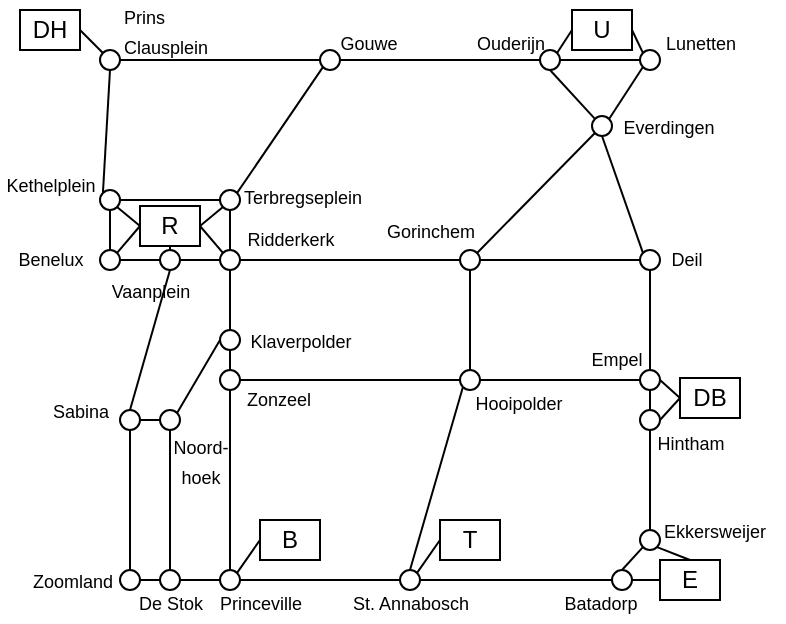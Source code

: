 <mxfile version="12.9.6" type="device"><diagram id="ymI9qIqtrn6OYuwp1K7u" name="Page-1"><mxGraphModel dx="1250" dy="532" grid="1" gridSize="10" guides="1" tooltips="1" connect="1" arrows="1" fold="1" page="1" pageScale="1" pageWidth="850" pageHeight="1100" math="0" shadow="0"><root><mxCell id="0"/><mxCell id="1" parent="0"/><mxCell id="PJahpThH617VEIYYVQIE-1" value="DH" style="rounded=0;whiteSpace=wrap;html=1;" parent="1" vertex="1"><mxGeometry x="180" y="160" width="30" height="20" as="geometry"/></mxCell><mxCell id="PJahpThH617VEIYYVQIE-2" value="" style="ellipse;whiteSpace=wrap;html=1;aspect=fixed;" parent="1" vertex="1"><mxGeometry x="220" y="180" width="10" height="10" as="geometry"/></mxCell><mxCell id="PJahpThH617VEIYYVQIE-3" value="" style="ellipse;whiteSpace=wrap;html=1;aspect=fixed;" parent="1" vertex="1"><mxGeometry x="330" y="180" width="10" height="10" as="geometry"/></mxCell><mxCell id="PJahpThH617VEIYYVQIE-4" value="" style="ellipse;whiteSpace=wrap;html=1;aspect=fixed;" parent="1" vertex="1"><mxGeometry x="440" y="180" width="10" height="10" as="geometry"/></mxCell><mxCell id="PJahpThH617VEIYYVQIE-5" value="" style="ellipse;whiteSpace=wrap;html=1;aspect=fixed;" parent="1" vertex="1"><mxGeometry x="490" y="180" width="10" height="10" as="geometry"/></mxCell><mxCell id="PJahpThH617VEIYYVQIE-6" value="" style="ellipse;whiteSpace=wrap;html=1;aspect=fixed;" parent="1" vertex="1"><mxGeometry x="466" y="213" width="10" height="10" as="geometry"/></mxCell><mxCell id="PJahpThH617VEIYYVQIE-7" value="" style="ellipse;whiteSpace=wrap;html=1;aspect=fixed;" parent="1" vertex="1"><mxGeometry x="490" y="280" width="10" height="10" as="geometry"/></mxCell><mxCell id="PJahpThH617VEIYYVQIE-8" value="" style="ellipse;whiteSpace=wrap;html=1;aspect=fixed;" parent="1" vertex="1"><mxGeometry x="400" y="280" width="10" height="10" as="geometry"/></mxCell><mxCell id="PJahpThH617VEIYYVQIE-9" value="" style="ellipse;whiteSpace=wrap;html=1;aspect=fixed;" parent="1" vertex="1"><mxGeometry x="280" y="280" width="10" height="10" as="geometry"/></mxCell><mxCell id="PJahpThH617VEIYYVQIE-12" value="" style="ellipse;whiteSpace=wrap;html=1;aspect=fixed;" parent="1" vertex="1"><mxGeometry x="280" y="340" width="10" height="10" as="geometry"/></mxCell><mxCell id="PJahpThH617VEIYYVQIE-13" value="" style="ellipse;whiteSpace=wrap;html=1;aspect=fixed;" parent="1" vertex="1"><mxGeometry x="400" y="340" width="10" height="10" as="geometry"/></mxCell><mxCell id="PJahpThH617VEIYYVQIE-14" value="" style="ellipse;whiteSpace=wrap;html=1;aspect=fixed;" parent="1" vertex="1"><mxGeometry x="490" y="340" width="10" height="10" as="geometry"/></mxCell><mxCell id="PJahpThH617VEIYYVQIE-15" value="" style="ellipse;whiteSpace=wrap;html=1;aspect=fixed;" parent="1" vertex="1"><mxGeometry x="490" y="360" width="10" height="10" as="geometry"/></mxCell><mxCell id="PJahpThH617VEIYYVQIE-16" value="" style="ellipse;whiteSpace=wrap;html=1;aspect=fixed;" parent="1" vertex="1"><mxGeometry x="490" y="420" width="10" height="10" as="geometry"/></mxCell><mxCell id="PJahpThH617VEIYYVQIE-17" value="" style="ellipse;whiteSpace=wrap;html=1;aspect=fixed;" parent="1" vertex="1"><mxGeometry x="476" y="440" width="10" height="10" as="geometry"/></mxCell><mxCell id="PJahpThH617VEIYYVQIE-18" value="" style="ellipse;whiteSpace=wrap;html=1;aspect=fixed;" parent="1" vertex="1"><mxGeometry x="370" y="440" width="10" height="10" as="geometry"/></mxCell><mxCell id="PJahpThH617VEIYYVQIE-19" value="" style="ellipse;whiteSpace=wrap;html=1;aspect=fixed;" parent="1" vertex="1"><mxGeometry x="280" y="440" width="10" height="10" as="geometry"/></mxCell><mxCell id="PJahpThH617VEIYYVQIE-20" value="" style="ellipse;whiteSpace=wrap;html=1;aspect=fixed;" parent="1" vertex="1"><mxGeometry x="280" y="250" width="10" height="10" as="geometry"/></mxCell><mxCell id="PJahpThH617VEIYYVQIE-21" value="" style="ellipse;whiteSpace=wrap;html=1;aspect=fixed;" parent="1" vertex="1"><mxGeometry x="220" y="250" width="10" height="10" as="geometry"/></mxCell><mxCell id="PJahpThH617VEIYYVQIE-22" value="" style="ellipse;whiteSpace=wrap;html=1;aspect=fixed;" parent="1" vertex="1"><mxGeometry x="250" y="280" width="10" height="10" as="geometry"/></mxCell><mxCell id="PJahpThH617VEIYYVQIE-23" value="" style="ellipse;whiteSpace=wrap;html=1;aspect=fixed;" parent="1" vertex="1"><mxGeometry x="220" y="280" width="10" height="10" as="geometry"/></mxCell><mxCell id="PJahpThH617VEIYYVQIE-24" value="" style="ellipse;whiteSpace=wrap;html=1;aspect=fixed;" parent="1" vertex="1"><mxGeometry x="230" y="360" width="10" height="10" as="geometry"/></mxCell><mxCell id="PJahpThH617VEIYYVQIE-25" value="" style="ellipse;whiteSpace=wrap;html=1;aspect=fixed;" parent="1" vertex="1"><mxGeometry x="250" y="360" width="10" height="10" as="geometry"/></mxCell><mxCell id="PJahpThH617VEIYYVQIE-27" value="" style="ellipse;whiteSpace=wrap;html=1;aspect=fixed;" parent="1" vertex="1"><mxGeometry x="250" y="440" width="10" height="10" as="geometry"/></mxCell><mxCell id="PJahpThH617VEIYYVQIE-28" value="" style="ellipse;whiteSpace=wrap;html=1;aspect=fixed;" parent="1" vertex="1"><mxGeometry x="230" y="440" width="10" height="10" as="geometry"/></mxCell><mxCell id="PJahpThH617VEIYYVQIE-30" value="U" style="rounded=0;whiteSpace=wrap;html=1;" parent="1" vertex="1"><mxGeometry x="456" y="160" width="30" height="20" as="geometry"/></mxCell><mxCell id="PJahpThH617VEIYYVQIE-31" value="R" style="rounded=0;whiteSpace=wrap;html=1;" parent="1" vertex="1"><mxGeometry x="240" y="258" width="30" height="20" as="geometry"/></mxCell><mxCell id="PJahpThH617VEIYYVQIE-32" value="DB" style="rounded=0;whiteSpace=wrap;html=1;" parent="1" vertex="1"><mxGeometry x="510" y="344" width="30" height="20" as="geometry"/></mxCell><mxCell id="PJahpThH617VEIYYVQIE-33" value="E" style="rounded=0;whiteSpace=wrap;html=1;" parent="1" vertex="1"><mxGeometry x="500" y="435" width="30" height="20" as="geometry"/></mxCell><mxCell id="PJahpThH617VEIYYVQIE-34" value="T" style="rounded=0;whiteSpace=wrap;html=1;" parent="1" vertex="1"><mxGeometry x="390" y="415" width="30" height="20" as="geometry"/></mxCell><mxCell id="PJahpThH617VEIYYVQIE-35" value="B" style="rounded=0;whiteSpace=wrap;html=1;" parent="1" vertex="1"><mxGeometry x="300" y="415" width="30" height="20" as="geometry"/></mxCell><mxCell id="PJahpThH617VEIYYVQIE-37" value="" style="endArrow=none;html=1;exitX=1;exitY=0.5;exitDx=0;exitDy=0;entryX=0;entryY=0;entryDx=0;entryDy=0;" parent="1" source="PJahpThH617VEIYYVQIE-1" target="PJahpThH617VEIYYVQIE-2" edge="1"><mxGeometry width="50" height="50" relative="1" as="geometry"><mxPoint x="400" y="400" as="sourcePoint"/><mxPoint x="450" y="350" as="targetPoint"/></mxGeometry></mxCell><mxCell id="PJahpThH617VEIYYVQIE-38" value="" style="endArrow=none;html=1;exitX=1;exitY=0.5;exitDx=0;exitDy=0;entryX=0;entryY=0.5;entryDx=0;entryDy=0;" parent="1" source="PJahpThH617VEIYYVQIE-2" target="PJahpThH617VEIYYVQIE-3" edge="1"><mxGeometry width="50" height="50" relative="1" as="geometry"><mxPoint x="400" y="400" as="sourcePoint"/><mxPoint x="450" y="350" as="targetPoint"/></mxGeometry></mxCell><mxCell id="PJahpThH617VEIYYVQIE-39" value="" style="endArrow=none;html=1;exitX=1;exitY=0.5;exitDx=0;exitDy=0;entryX=0;entryY=0.5;entryDx=0;entryDy=0;" parent="1" source="PJahpThH617VEIYYVQIE-3" target="PJahpThH617VEIYYVQIE-4" edge="1"><mxGeometry width="50" height="50" relative="1" as="geometry"><mxPoint x="190" y="195" as="sourcePoint"/><mxPoint x="340" y="195" as="targetPoint"/></mxGeometry></mxCell><mxCell id="PJahpThH617VEIYYVQIE-40" value="" style="endArrow=none;html=1;exitX=1;exitY=0.5;exitDx=0;exitDy=0;entryX=0;entryY=0.5;entryDx=0;entryDy=0;" parent="1" source="PJahpThH617VEIYYVQIE-4" target="PJahpThH617VEIYYVQIE-5" edge="1"><mxGeometry width="50" height="50" relative="1" as="geometry"><mxPoint x="200" y="205" as="sourcePoint"/><mxPoint x="350" y="205" as="targetPoint"/></mxGeometry></mxCell><mxCell id="PJahpThH617VEIYYVQIE-41" value="" style="endArrow=none;html=1;exitX=0.5;exitY=1;exitDx=0;exitDy=0;entryX=0;entryY=0;entryDx=0;entryDy=0;" parent="1" source="PJahpThH617VEIYYVQIE-4" target="PJahpThH617VEIYYVQIE-6" edge="1"><mxGeometry width="50" height="50" relative="1" as="geometry"><mxPoint x="210" y="215" as="sourcePoint"/><mxPoint x="360" y="215" as="targetPoint"/></mxGeometry></mxCell><mxCell id="PJahpThH617VEIYYVQIE-42" value="" style="endArrow=none;html=1;exitX=0;exitY=1;exitDx=0;exitDy=0;entryX=1;entryY=0;entryDx=0;entryDy=0;" parent="1" source="PJahpThH617VEIYYVQIE-5" target="PJahpThH617VEIYYVQIE-6" edge="1"><mxGeometry width="50" height="50" relative="1" as="geometry"><mxPoint x="220" y="225" as="sourcePoint"/><mxPoint x="370" y="225" as="targetPoint"/></mxGeometry></mxCell><mxCell id="PJahpThH617VEIYYVQIE-43" value="" style="endArrow=none;html=1;exitX=0.5;exitY=1;exitDx=0;exitDy=0;entryX=0;entryY=0;entryDx=0;entryDy=0;" parent="1" source="PJahpThH617VEIYYVQIE-6" target="PJahpThH617VEIYYVQIE-7" edge="1"><mxGeometry width="50" height="50" relative="1" as="geometry"><mxPoint x="230" y="235" as="sourcePoint"/><mxPoint x="380" y="235" as="targetPoint"/></mxGeometry></mxCell><mxCell id="PJahpThH617VEIYYVQIE-44" value="" style="endArrow=none;html=1;exitX=1;exitY=0;exitDx=0;exitDy=0;entryX=0;entryY=1;entryDx=0;entryDy=0;" parent="1" source="PJahpThH617VEIYYVQIE-8" target="PJahpThH617VEIYYVQIE-6" edge="1"><mxGeometry width="50" height="50" relative="1" as="geometry"><mxPoint x="240" y="245" as="sourcePoint"/><mxPoint x="390" y="245" as="targetPoint"/></mxGeometry></mxCell><mxCell id="PJahpThH617VEIYYVQIE-45" value="" style="endArrow=none;html=1;exitX=1;exitY=0.5;exitDx=0;exitDy=0;entryX=0;entryY=0.5;entryDx=0;entryDy=0;" parent="1" source="PJahpThH617VEIYYVQIE-8" target="PJahpThH617VEIYYVQIE-7" edge="1"><mxGeometry width="50" height="50" relative="1" as="geometry"><mxPoint x="250" y="255" as="sourcePoint"/><mxPoint x="400" y="255" as="targetPoint"/></mxGeometry></mxCell><mxCell id="PJahpThH617VEIYYVQIE-46" value="" style="endArrow=none;html=1;entryX=0;entryY=1;entryDx=0;entryDy=0;exitX=1;exitY=0;exitDx=0;exitDy=0;" parent="1" source="PJahpThH617VEIYYVQIE-20" target="PJahpThH617VEIYYVQIE-3" edge="1"><mxGeometry width="50" height="50" relative="1" as="geometry"><mxPoint x="290" y="265" as="sourcePoint"/><mxPoint x="410" y="265" as="targetPoint"/></mxGeometry></mxCell><mxCell id="PJahpThH617VEIYYVQIE-47" value="" style="endArrow=none;html=1;exitX=0.5;exitY=1;exitDx=0;exitDy=0;entryX=0.5;entryY=0;entryDx=0;entryDy=0;" parent="1" source="PJahpThH617VEIYYVQIE-20" target="PJahpThH617VEIYYVQIE-9" edge="1"><mxGeometry width="50" height="50" relative="1" as="geometry"><mxPoint x="270" y="275" as="sourcePoint"/><mxPoint x="420" y="275" as="targetPoint"/></mxGeometry></mxCell><mxCell id="PJahpThH617VEIYYVQIE-48" value="" style="endArrow=none;html=1;entryX=0;entryY=0.5;entryDx=0;entryDy=0;exitX=1;exitY=0.5;exitDx=0;exitDy=0;" parent="1" source="PJahpThH617VEIYYVQIE-9" target="PJahpThH617VEIYYVQIE-8" edge="1"><mxGeometry width="50" height="50" relative="1" as="geometry"><mxPoint x="290" y="300" as="sourcePoint"/><mxPoint x="430" y="285" as="targetPoint"/></mxGeometry></mxCell><mxCell id="PJahpThH617VEIYYVQIE-49" value="" style="endArrow=none;html=1;exitX=0.5;exitY=1;exitDx=0;exitDy=0;entryX=0.5;entryY=0;entryDx=0;entryDy=0;" parent="1" source="PJahpThH617VEIYYVQIE-7" target="PJahpThH617VEIYYVQIE-14" edge="1"><mxGeometry width="50" height="50" relative="1" as="geometry"><mxPoint x="290" y="295" as="sourcePoint"/><mxPoint x="440" y="295" as="targetPoint"/></mxGeometry></mxCell><mxCell id="PJahpThH617VEIYYVQIE-50" value="" style="endArrow=none;html=1;exitX=0.5;exitY=1;exitDx=0;exitDy=0;entryX=0.5;entryY=0;entryDx=0;entryDy=0;" parent="1" source="PJahpThH617VEIYYVQIE-8" target="PJahpThH617VEIYYVQIE-13" edge="1"><mxGeometry width="50" height="50" relative="1" as="geometry"><mxPoint x="300" y="305" as="sourcePoint"/><mxPoint x="450" y="305" as="targetPoint"/></mxGeometry></mxCell><mxCell id="PJahpThH617VEIYYVQIE-51" value="" style="endArrow=none;html=1;exitX=1;exitY=0.5;exitDx=0;exitDy=0;entryX=0;entryY=0.5;entryDx=0;entryDy=0;" parent="1" source="PJahpThH617VEIYYVQIE-13" target="PJahpThH617VEIYYVQIE-14" edge="1"><mxGeometry width="50" height="50" relative="1" as="geometry"><mxPoint x="310" y="315" as="sourcePoint"/><mxPoint x="460" y="315" as="targetPoint"/></mxGeometry></mxCell><mxCell id="PJahpThH617VEIYYVQIE-52" value="" style="endArrow=none;html=1;exitX=0.5;exitY=1;exitDx=0;exitDy=0;entryX=0.5;entryY=0;entryDx=0;entryDy=0;" parent="1" source="PJahpThH617VEIYYVQIE-14" target="PJahpThH617VEIYYVQIE-15" edge="1"><mxGeometry width="50" height="50" relative="1" as="geometry"><mxPoint x="320" y="325" as="sourcePoint"/><mxPoint x="470" y="325" as="targetPoint"/></mxGeometry></mxCell><mxCell id="PJahpThH617VEIYYVQIE-53" value="" style="endArrow=none;html=1;exitX=0;exitY=0.5;exitDx=0;exitDy=0;entryX=1;entryY=0.5;entryDx=0;entryDy=0;" parent="1" source="PJahpThH617VEIYYVQIE-32" target="PJahpThH617VEIYYVQIE-14" edge="1"><mxGeometry width="50" height="50" relative="1" as="geometry"><mxPoint x="330" y="335" as="sourcePoint"/><mxPoint x="480" y="335" as="targetPoint"/></mxGeometry></mxCell><mxCell id="PJahpThH617VEIYYVQIE-55" value="" style="endArrow=none;html=1;exitX=1;exitY=0.5;exitDx=0;exitDy=0;entryX=0;entryY=0.5;entryDx=0;entryDy=0;" parent="1" source="PJahpThH617VEIYYVQIE-15" target="PJahpThH617VEIYYVQIE-32" edge="1"><mxGeometry width="50" height="50" relative="1" as="geometry"><mxPoint x="350" y="355" as="sourcePoint"/><mxPoint x="500" y="355" as="targetPoint"/></mxGeometry></mxCell><mxCell id="PJahpThH617VEIYYVQIE-56" value="" style="endArrow=none;html=1;exitX=0.5;exitY=0;exitDx=0;exitDy=0;entryX=0.5;entryY=1;entryDx=0;entryDy=0;" parent="1" source="PJahpThH617VEIYYVQIE-16" target="PJahpThH617VEIYYVQIE-15" edge="1"><mxGeometry width="50" height="50" relative="1" as="geometry"><mxPoint x="360" y="365" as="sourcePoint"/><mxPoint x="510" y="365" as="targetPoint"/></mxGeometry></mxCell><mxCell id="PJahpThH617VEIYYVQIE-57" value="" style="endArrow=none;html=1;exitX=0;exitY=1;exitDx=0;exitDy=0;entryX=0.5;entryY=0;entryDx=0;entryDy=0;" parent="1" source="PJahpThH617VEIYYVQIE-16" target="PJahpThH617VEIYYVQIE-17" edge="1"><mxGeometry width="50" height="50" relative="1" as="geometry"><mxPoint x="370" y="375" as="sourcePoint"/><mxPoint x="520" y="375" as="targetPoint"/></mxGeometry></mxCell><mxCell id="PJahpThH617VEIYYVQIE-58" value="" style="endArrow=none;html=1;exitX=0;exitY=0.5;exitDx=0;exitDy=0;entryX=1;entryY=0.5;entryDx=0;entryDy=0;" parent="1" source="PJahpThH617VEIYYVQIE-17" target="PJahpThH617VEIYYVQIE-18" edge="1"><mxGeometry width="50" height="50" relative="1" as="geometry"><mxPoint x="380" y="385" as="sourcePoint"/><mxPoint x="530" y="385" as="targetPoint"/></mxGeometry></mxCell><mxCell id="PJahpThH617VEIYYVQIE-59" value="" style="endArrow=none;html=1;exitX=1;exitY=0.5;exitDx=0;exitDy=0;entryX=0;entryY=0.5;entryDx=0;entryDy=0;" parent="1" source="PJahpThH617VEIYYVQIE-19" target="PJahpThH617VEIYYVQIE-18" edge="1"><mxGeometry width="50" height="50" relative="1" as="geometry"><mxPoint x="390" y="395" as="sourcePoint"/><mxPoint x="540" y="395" as="targetPoint"/></mxGeometry></mxCell><mxCell id="PJahpThH617VEIYYVQIE-60" value="" style="endArrow=none;html=1;exitX=0;exitY=0.5;exitDx=0;exitDy=0;entryX=1;entryY=0.5;entryDx=0;entryDy=0;" parent="1" source="PJahpThH617VEIYYVQIE-19" target="PJahpThH617VEIYYVQIE-27" edge="1"><mxGeometry width="50" height="50" relative="1" as="geometry"><mxPoint x="400" y="405" as="sourcePoint"/><mxPoint x="550" y="405" as="targetPoint"/></mxGeometry></mxCell><mxCell id="PJahpThH617VEIYYVQIE-62" value="" style="endArrow=none;html=1;exitX=1;exitY=0.5;exitDx=0;exitDy=0;entryX=0;entryY=0.5;entryDx=0;entryDy=0;" parent="1" source="PJahpThH617VEIYYVQIE-12" target="PJahpThH617VEIYYVQIE-13" edge="1"><mxGeometry width="50" height="50" relative="1" as="geometry"><mxPoint x="420" y="425" as="sourcePoint"/><mxPoint x="570" y="425" as="targetPoint"/></mxGeometry></mxCell><mxCell id="PJahpThH617VEIYYVQIE-63" value="" style="endArrow=none;html=1;exitX=0;exitY=0.5;exitDx=0;exitDy=0;entryX=1;entryY=0;entryDx=0;entryDy=0;" parent="1" source="PJahpThH617VEIYYVQIE-89" target="PJahpThH617VEIYYVQIE-25" edge="1"><mxGeometry width="50" height="50" relative="1" as="geometry"><mxPoint x="430" y="435" as="sourcePoint"/><mxPoint x="580" y="435" as="targetPoint"/></mxGeometry></mxCell><mxCell id="5aY9imJ_9EQW9ci9EaYj-31" value="&lt;font style=&quot;font-size: 9px&quot;&gt;Noord-&lt;br&gt;hoek&lt;/font&gt;" style="text;html=1;align=center;verticalAlign=middle;resizable=0;points=[];labelBackgroundColor=#ffffff;" parent="PJahpThH617VEIYYVQIE-63" vertex="1" connectable="0"><mxGeometry x="1" y="11" relative="1" as="geometry"><mxPoint x="1.83" y="17.23" as="offset"/></mxGeometry></mxCell><mxCell id="PJahpThH617VEIYYVQIE-64" value="" style="endArrow=none;html=1;exitX=0.5;exitY=0;exitDx=0;exitDy=0;entryX=0.5;entryY=1;entryDx=0;entryDy=0;" parent="1" source="PJahpThH617VEIYYVQIE-27" target="PJahpThH617VEIYYVQIE-25" edge="1"><mxGeometry width="50" height="50" relative="1" as="geometry"><mxPoint x="440" y="445" as="sourcePoint"/><mxPoint x="590" y="445" as="targetPoint"/></mxGeometry></mxCell><mxCell id="PJahpThH617VEIYYVQIE-65" value="" style="endArrow=none;html=1;exitX=0.5;exitY=0;exitDx=0;exitDy=0;entryX=0.5;entryY=1;entryDx=0;entryDy=0;" parent="1" source="PJahpThH617VEIYYVQIE-24" target="PJahpThH617VEIYYVQIE-22" edge="1"><mxGeometry width="50" height="50" relative="1" as="geometry"><mxPoint x="450" y="455" as="sourcePoint"/><mxPoint x="600" y="455" as="targetPoint"/></mxGeometry></mxCell><mxCell id="PJahpThH617VEIYYVQIE-66" value="" style="endArrow=none;html=1;exitX=1;exitY=0.5;exitDx=0;exitDy=0;entryX=0;entryY=0.5;entryDx=0;entryDy=0;" parent="1" source="PJahpThH617VEIYYVQIE-24" target="PJahpThH617VEIYYVQIE-25" edge="1"><mxGeometry width="50" height="50" relative="1" as="geometry"><mxPoint x="245" y="370.0" as="sourcePoint"/><mxPoint x="265" y="300" as="targetPoint"/></mxGeometry></mxCell><mxCell id="PJahpThH617VEIYYVQIE-67" value="" style="endArrow=none;html=1;exitX=1;exitY=0.5;exitDx=0;exitDy=0;entryX=0;entryY=0.5;entryDx=0;entryDy=0;" parent="1" source="PJahpThH617VEIYYVQIE-22" target="PJahpThH617VEIYYVQIE-9" edge="1"><mxGeometry width="50" height="50" relative="1" as="geometry"><mxPoint x="255" y="380.0" as="sourcePoint"/><mxPoint x="275" y="310" as="targetPoint"/></mxGeometry></mxCell><mxCell id="PJahpThH617VEIYYVQIE-68" value="" style="endArrow=none;html=1;exitX=1;exitY=0.5;exitDx=0;exitDy=0;entryX=0;entryY=0.5;entryDx=0;entryDy=0;" parent="1" source="PJahpThH617VEIYYVQIE-23" target="PJahpThH617VEIYYVQIE-22" edge="1"><mxGeometry width="50" height="50" relative="1" as="geometry"><mxPoint x="265" y="390.0" as="sourcePoint"/><mxPoint x="285" y="320" as="targetPoint"/></mxGeometry></mxCell><mxCell id="PJahpThH617VEIYYVQIE-69" value="" style="endArrow=none;html=1;exitX=1;exitY=0.5;exitDx=0;exitDy=0;entryX=0;entryY=0.5;entryDx=0;entryDy=0;" parent="1" source="PJahpThH617VEIYYVQIE-21" target="PJahpThH617VEIYYVQIE-20" edge="1"><mxGeometry width="50" height="50" relative="1" as="geometry"><mxPoint x="275" y="390.0" as="sourcePoint"/><mxPoint x="295" y="320" as="targetPoint"/></mxGeometry></mxCell><mxCell id="PJahpThH617VEIYYVQIE-70" value="" style="endArrow=none;html=1;exitX=0.5;exitY=1;exitDx=0;exitDy=0;entryX=0.5;entryY=0;entryDx=0;entryDy=0;" parent="1" source="PJahpThH617VEIYYVQIE-21" target="PJahpThH617VEIYYVQIE-23" edge="1"><mxGeometry width="50" height="50" relative="1" as="geometry"><mxPoint x="285" y="410.0" as="sourcePoint"/><mxPoint x="305" y="340" as="targetPoint"/></mxGeometry></mxCell><mxCell id="PJahpThH617VEIYYVQIE-72" value="" style="endArrow=none;html=1;exitX=0.5;exitY=1;exitDx=0;exitDy=0;entryX=0;entryY=0;entryDx=0;entryDy=0;" parent="1" source="PJahpThH617VEIYYVQIE-2" target="PJahpThH617VEIYYVQIE-21" edge="1"><mxGeometry width="50" height="50" relative="1" as="geometry"><mxPoint x="170" y="170" as="sourcePoint"/><mxPoint x="181.464" y="191.464" as="targetPoint"/></mxGeometry></mxCell><mxCell id="5aY9imJ_9EQW9ci9EaYj-10" value="&lt;font style=&quot;font-size: 9px&quot;&gt;Kethelplein&lt;/font&gt;" style="text;html=1;align=center;verticalAlign=middle;resizable=0;points=[];labelBackgroundColor=#ffffff;" parent="PJahpThH617VEIYYVQIE-72" vertex="1" connectable="0"><mxGeometry x="0.875" y="-11" relative="1" as="geometry"><mxPoint x="-16" as="offset"/></mxGeometry></mxCell><mxCell id="PJahpThH617VEIYYVQIE-73" value="" style="endArrow=none;html=1;exitX=0.5;exitY=0;exitDx=0;exitDy=0;entryX=0.5;entryY=1;entryDx=0;entryDy=0;" parent="1" source="PJahpThH617VEIYYVQIE-28" target="PJahpThH617VEIYYVQIE-24" edge="1"><mxGeometry width="50" height="50" relative="1" as="geometry"><mxPoint x="180" y="180" as="sourcePoint"/><mxPoint x="191.464" y="201.464" as="targetPoint"/></mxGeometry></mxCell><mxCell id="PJahpThH617VEIYYVQIE-74" value="" style="endArrow=none;html=1;exitX=0;exitY=0.5;exitDx=0;exitDy=0;entryX=1;entryY=0.5;entryDx=0;entryDy=0;" parent="1" source="PJahpThH617VEIYYVQIE-27" target="PJahpThH617VEIYYVQIE-28" edge="1"><mxGeometry width="50" height="50" relative="1" as="geometry"><mxPoint x="190" y="190" as="sourcePoint"/><mxPoint x="201.464" y="211.464" as="targetPoint"/></mxGeometry></mxCell><mxCell id="PJahpThH617VEIYYVQIE-75" value="" style="endArrow=none;html=1;exitX=0.5;exitY=1;exitDx=0;exitDy=0;entryX=0.5;entryY=0;entryDx=0;entryDy=0;" parent="1" source="PJahpThH617VEIYYVQIE-12" target="PJahpThH617VEIYYVQIE-19" edge="1"><mxGeometry width="50" height="50" relative="1" as="geometry"><mxPoint x="200" y="200" as="sourcePoint"/><mxPoint x="211.464" y="221.464" as="targetPoint"/></mxGeometry></mxCell><mxCell id="PJahpThH617VEIYYVQIE-76" value="" style="endArrow=none;html=1;exitX=0.5;exitY=0;exitDx=0;exitDy=0;entryX=0;entryY=1;entryDx=0;entryDy=0;" parent="1" source="PJahpThH617VEIYYVQIE-18" target="PJahpThH617VEIYYVQIE-13" edge="1"><mxGeometry width="50" height="50" relative="1" as="geometry"><mxPoint x="210" y="210" as="sourcePoint"/><mxPoint x="221.464" y="231.464" as="targetPoint"/></mxGeometry></mxCell><mxCell id="PJahpThH617VEIYYVQIE-77" value="" style="endArrow=none;html=1;exitX=1;exitY=1;exitDx=0;exitDy=0;entryX=0;entryY=0.5;entryDx=0;entryDy=0;" parent="1" source="PJahpThH617VEIYYVQIE-21" target="PJahpThH617VEIYYVQIE-31" edge="1"><mxGeometry width="50" height="50" relative="1" as="geometry"><mxPoint x="220" y="220" as="sourcePoint"/><mxPoint x="231.464" y="241.464" as="targetPoint"/></mxGeometry></mxCell><mxCell id="PJahpThH617VEIYYVQIE-78" value="" style="endArrow=none;html=1;exitX=1;exitY=0;exitDx=0;exitDy=0;entryX=0;entryY=0.5;entryDx=0;entryDy=0;" parent="1" source="PJahpThH617VEIYYVQIE-23" target="PJahpThH617VEIYYVQIE-31" edge="1"><mxGeometry width="50" height="50" relative="1" as="geometry"><mxPoint x="230" y="230" as="sourcePoint"/><mxPoint x="241.464" y="251.464" as="targetPoint"/></mxGeometry></mxCell><mxCell id="PJahpThH617VEIYYVQIE-79" value="" style="endArrow=none;html=1;exitX=0.5;exitY=0;exitDx=0;exitDy=0;entryX=0.5;entryY=0;entryDx=0;entryDy=0;" parent="1" source="PJahpThH617VEIYYVQIE-22" target="PJahpThH617VEIYYVQIE-22" edge="1"><mxGeometry width="50" height="50" relative="1" as="geometry"><mxPoint x="240" y="240" as="sourcePoint"/><mxPoint x="251.464" y="261.464" as="targetPoint"/></mxGeometry></mxCell><mxCell id="PJahpThH617VEIYYVQIE-80" value="" style="endArrow=none;html=1;exitX=0.5;exitY=0;exitDx=0;exitDy=0;entryX=0.5;entryY=1;entryDx=0;entryDy=0;" parent="1" source="PJahpThH617VEIYYVQIE-22" target="PJahpThH617VEIYYVQIE-31" edge="1"><mxGeometry width="50" height="50" relative="1" as="geometry"><mxPoint x="250" y="250" as="sourcePoint"/><mxPoint x="261.464" y="271.464" as="targetPoint"/></mxGeometry></mxCell><mxCell id="PJahpThH617VEIYYVQIE-81" value="" style="endArrow=none;html=1;exitX=0;exitY=1;exitDx=0;exitDy=0;entryX=1;entryY=0.5;entryDx=0;entryDy=0;" parent="1" source="PJahpThH617VEIYYVQIE-20" target="PJahpThH617VEIYYVQIE-31" edge="1"><mxGeometry width="50" height="50" relative="1" as="geometry"><mxPoint x="260" y="260" as="sourcePoint"/><mxPoint x="271.464" y="281.464" as="targetPoint"/></mxGeometry></mxCell><mxCell id="PJahpThH617VEIYYVQIE-82" value="" style="endArrow=none;html=1;exitX=1;exitY=0.5;exitDx=0;exitDy=0;entryX=0;entryY=0;entryDx=0;entryDy=0;" parent="1" source="PJahpThH617VEIYYVQIE-31" target="PJahpThH617VEIYYVQIE-9" edge="1"><mxGeometry width="50" height="50" relative="1" as="geometry"><mxPoint x="270" y="270" as="sourcePoint"/><mxPoint x="281.464" y="291.464" as="targetPoint"/></mxGeometry></mxCell><mxCell id="PJahpThH617VEIYYVQIE-83" value="" style="endArrow=none;html=1;exitX=1;exitY=0;exitDx=0;exitDy=0;entryX=0;entryY=0.5;entryDx=0;entryDy=0;" parent="1" source="PJahpThH617VEIYYVQIE-4" target="PJahpThH617VEIYYVQIE-30" edge="1"><mxGeometry width="50" height="50" relative="1" as="geometry"><mxPoint x="280" y="280" as="sourcePoint"/><mxPoint x="291.464" y="301.464" as="targetPoint"/></mxGeometry></mxCell><mxCell id="PJahpThH617VEIYYVQIE-84" value="" style="endArrow=none;html=1;exitX=0;exitY=0;exitDx=0;exitDy=0;entryX=1;entryY=0.5;entryDx=0;entryDy=0;" parent="1" source="PJahpThH617VEIYYVQIE-5" target="PJahpThH617VEIYYVQIE-30" edge="1"><mxGeometry width="50" height="50" relative="1" as="geometry"><mxPoint x="290" y="290" as="sourcePoint"/><mxPoint x="301.464" y="311.464" as="targetPoint"/></mxGeometry></mxCell><mxCell id="PJahpThH617VEIYYVQIE-85" value="" style="endArrow=none;html=1;exitX=1;exitY=0;exitDx=0;exitDy=0;entryX=0;entryY=0.5;entryDx=0;entryDy=0;" parent="1" source="PJahpThH617VEIYYVQIE-19" target="PJahpThH617VEIYYVQIE-35" edge="1"><mxGeometry width="50" height="50" relative="1" as="geometry"><mxPoint x="300" y="300" as="sourcePoint"/><mxPoint x="311.464" y="321.464" as="targetPoint"/></mxGeometry></mxCell><mxCell id="PJahpThH617VEIYYVQIE-86" value="" style="endArrow=none;html=1;exitX=1;exitY=0;exitDx=0;exitDy=0;entryX=0;entryY=0.5;entryDx=0;entryDy=0;" parent="1" source="PJahpThH617VEIYYVQIE-18" target="PJahpThH617VEIYYVQIE-34" edge="1"><mxGeometry width="50" height="50" relative="1" as="geometry"><mxPoint x="310" y="310" as="sourcePoint"/><mxPoint x="321.464" y="331.464" as="targetPoint"/></mxGeometry></mxCell><mxCell id="PJahpThH617VEIYYVQIE-87" value="" style="endArrow=none;html=1;exitX=1;exitY=1;exitDx=0;exitDy=0;entryX=0.5;entryY=0;entryDx=0;entryDy=0;" parent="1" source="PJahpThH617VEIYYVQIE-16" target="PJahpThH617VEIYYVQIE-33" edge="1"><mxGeometry width="50" height="50" relative="1" as="geometry"><mxPoint x="320" y="320" as="sourcePoint"/><mxPoint x="331.464" y="341.464" as="targetPoint"/></mxGeometry></mxCell><mxCell id="PJahpThH617VEIYYVQIE-88" value="" style="endArrow=none;html=1;exitX=1;exitY=0.5;exitDx=0;exitDy=0;entryX=0;entryY=0.5;entryDx=0;entryDy=0;" parent="1" source="PJahpThH617VEIYYVQIE-17" target="PJahpThH617VEIYYVQIE-33" edge="1"><mxGeometry width="50" height="50" relative="1" as="geometry"><mxPoint x="330" y="330" as="sourcePoint"/><mxPoint x="341.464" y="351.464" as="targetPoint"/></mxGeometry></mxCell><mxCell id="PJahpThH617VEIYYVQIE-89" value="" style="ellipse;whiteSpace=wrap;html=1;aspect=fixed;" parent="1" vertex="1"><mxGeometry x="280" y="320" width="10" height="10" as="geometry"/></mxCell><mxCell id="PJahpThH617VEIYYVQIE-93" value="" style="endArrow=none;html=1;entryX=0.5;entryY=1;entryDx=0;entryDy=0;exitX=0.5;exitY=0;exitDx=0;exitDy=0;" parent="1" source="PJahpThH617VEIYYVQIE-89" target="PJahpThH617VEIYYVQIE-9" edge="1"><mxGeometry width="50" height="50" relative="1" as="geometry"><mxPoint x="280" y="320" as="sourcePoint"/><mxPoint x="330" y="270" as="targetPoint"/></mxGeometry></mxCell><mxCell id="PJahpThH617VEIYYVQIE-94" value="" style="endArrow=none;html=1;entryX=0.5;entryY=1;entryDx=0;entryDy=0;exitX=0.5;exitY=0;exitDx=0;exitDy=0;" parent="1" source="PJahpThH617VEIYYVQIE-12" target="PJahpThH617VEIYYVQIE-89" edge="1"><mxGeometry width="50" height="50" relative="1" as="geometry"><mxPoint x="295" y="330" as="sourcePoint"/><mxPoint x="295" y="300" as="targetPoint"/></mxGeometry></mxCell><mxCell id="5aY9imJ_9EQW9ci9EaYj-2" value="&lt;span style=&quot;white-space: normal&quot;&gt;&lt;font style=&quot;font-size: 9px&quot;&gt;Prins Clausplein&lt;/font&gt;&lt;/span&gt;" style="text;html=1;align=left;verticalAlign=middle;resizable=0;points=[];autosize=1;" parent="1" vertex="1"><mxGeometry x="230" y="160" width="80" height="20" as="geometry"/></mxCell><mxCell id="5aY9imJ_9EQW9ci9EaYj-3" value="&lt;font style=&quot;font-size: 9px&quot;&gt;Gouwe&lt;/font&gt;" style="text;html=1;align=center;verticalAlign=middle;resizable=0;points=[];autosize=1;" parent="1" vertex="1"><mxGeometry x="334" y="166" width="40" height="20" as="geometry"/></mxCell><mxCell id="5aY9imJ_9EQW9ci9EaYj-5" value="&lt;font style=&quot;font-size: 9px&quot;&gt;Lunetten&lt;/font&gt;" style="text;html=1;align=center;verticalAlign=middle;resizable=0;points=[];autosize=1;" parent="1" vertex="1"><mxGeometry x="495" y="166" width="50" height="20" as="geometry"/></mxCell><mxCell id="5aY9imJ_9EQW9ci9EaYj-7" value="&lt;font style=&quot;font-size: 9px&quot;&gt;Everdingen&lt;/font&gt;" style="text;html=1;align=center;verticalAlign=middle;resizable=0;points=[];autosize=1;" parent="1" vertex="1"><mxGeometry x="474" y="208" width="60" height="20" as="geometry"/></mxCell><mxCell id="5aY9imJ_9EQW9ci9EaYj-8" value="&lt;font style=&quot;font-size: 9px&quot;&gt;Deil&lt;/font&gt;" style="text;html=1;align=center;verticalAlign=middle;resizable=0;points=[];autosize=1;" parent="1" vertex="1"><mxGeometry x="498" y="274" width="30" height="20" as="geometry"/></mxCell><mxCell id="5aY9imJ_9EQW9ci9EaYj-24" value="&lt;span style=&quot;font-size: 9px&quot;&gt;Ridderkerk&lt;/span&gt;" style="text;html=1;align=center;verticalAlign=middle;resizable=0;points=[];autosize=1;" parent="1" vertex="1"><mxGeometry x="285" y="264" width="60" height="20" as="geometry"/></mxCell><mxCell id="5aY9imJ_9EQW9ci9EaYj-25" value="&lt;font style=&quot;font-size: 9px&quot;&gt;Benelux&lt;/font&gt;" style="text;html=1;align=center;verticalAlign=middle;resizable=0;points=[];autosize=1;" parent="1" vertex="1"><mxGeometry x="170" y="274" width="50" height="20" as="geometry"/></mxCell><mxCell id="5aY9imJ_9EQW9ci9EaYj-26" value="&lt;font style=&quot;font-size: 9px&quot;&gt;Vaanplein&lt;/font&gt;" style="text;html=1;align=center;verticalAlign=middle;resizable=0;points=[];autosize=1;" parent="1" vertex="1"><mxGeometry x="220" y="290" width="50" height="20" as="geometry"/></mxCell><mxCell id="5aY9imJ_9EQW9ci9EaYj-27" value="&lt;font style=&quot;font-size: 9px&quot;&gt;Klaverpolder&lt;/font&gt;" style="text;html=1;align=center;verticalAlign=middle;resizable=0;points=[];autosize=1;" parent="1" vertex="1"><mxGeometry x="285" y="315" width="70" height="20" as="geometry"/></mxCell><mxCell id="5aY9imJ_9EQW9ci9EaYj-28" value="&lt;font style=&quot;font-size: 9px&quot;&gt;Sabina&lt;/font&gt;" style="text;html=1;align=center;verticalAlign=middle;resizable=0;points=[];autosize=1;" parent="1" vertex="1"><mxGeometry x="190" y="350" width="40" height="20" as="geometry"/></mxCell><mxCell id="5aY9imJ_9EQW9ci9EaYj-32" value="&lt;font style=&quot;font-size: 9px&quot;&gt;Zoomland&lt;/font&gt;" style="text;html=1;align=center;verticalAlign=middle;resizable=0;points=[];autosize=1;" parent="1" vertex="1"><mxGeometry x="176" y="435" width="60" height="20" as="geometry"/></mxCell><mxCell id="5aY9imJ_9EQW9ci9EaYj-33" value="&lt;font style=&quot;font-size: 9px&quot;&gt;De Stok&lt;/font&gt;" style="text;html=1;align=center;verticalAlign=middle;resizable=0;points=[];autosize=1;" parent="1" vertex="1"><mxGeometry x="230" y="446" width="50" height="20" as="geometry"/></mxCell><mxCell id="5aY9imJ_9EQW9ci9EaYj-34" value="&lt;font style=&quot;font-size: 9px&quot;&gt;Princeville&lt;/font&gt;" style="text;html=1;align=center;verticalAlign=middle;resizable=0;points=[];autosize=1;" parent="1" vertex="1"><mxGeometry x="270" y="446" width="60" height="20" as="geometry"/></mxCell><mxCell id="5aY9imJ_9EQW9ci9EaYj-35" value="&lt;font style=&quot;font-size: 9px&quot;&gt;Zonzeel&lt;/font&gt;" style="text;html=1;align=center;verticalAlign=middle;resizable=0;points=[];autosize=1;" parent="1" vertex="1"><mxGeometry x="284" y="344" width="50" height="20" as="geometry"/></mxCell><mxCell id="5aY9imJ_9EQW9ci9EaYj-36" value="&lt;font style=&quot;font-size: 9px&quot;&gt;Hooipolder&lt;/font&gt;" style="text;html=1;align=center;verticalAlign=middle;resizable=0;points=[];autosize=1;" parent="1" vertex="1"><mxGeometry x="399" y="346" width="60" height="20" as="geometry"/></mxCell><mxCell id="5aY9imJ_9EQW9ci9EaYj-37" value="&lt;font style=&quot;font-size: 9px&quot;&gt;Empel&lt;/font&gt;" style="text;html=1;align=center;verticalAlign=middle;resizable=0;points=[];autosize=1;" parent="1" vertex="1"><mxGeometry x="458" y="324" width="40" height="20" as="geometry"/></mxCell><mxCell id="5aY9imJ_9EQW9ci9EaYj-38" value="&lt;font style=&quot;font-size: 9px&quot;&gt;Hintham&lt;/font&gt;" style="text;html=1;align=center;verticalAlign=middle;resizable=0;points=[];autosize=1;" parent="1" vertex="1"><mxGeometry x="490" y="366" width="50" height="20" as="geometry"/></mxCell><mxCell id="5aY9imJ_9EQW9ci9EaYj-39" value="&lt;font style=&quot;font-size: 9px&quot;&gt;Gorinchem&lt;/font&gt;" style="text;html=1;align=center;verticalAlign=middle;resizable=0;points=[];autosize=1;" parent="1" vertex="1"><mxGeometry x="355" y="260" width="60" height="20" as="geometry"/></mxCell><mxCell id="5aY9imJ_9EQW9ci9EaYj-42" value="&lt;font style=&quot;font-size: 9px&quot;&gt;Terbregseplein&lt;/font&gt;" style="text;html=1;align=center;verticalAlign=middle;resizable=0;points=[];autosize=1;" parent="1" vertex="1"><mxGeometry x="286" y="243" width="70" height="20" as="geometry"/></mxCell><mxCell id="5aY9imJ_9EQW9ci9EaYj-43" value="&lt;font style=&quot;font-size: 9px&quot;&gt;Ouderijn&lt;/font&gt;" style="text;html=1;align=center;verticalAlign=middle;resizable=0;points=[];autosize=1;" parent="1" vertex="1"><mxGeometry x="400" y="166" width="50" height="20" as="geometry"/></mxCell><mxCell id="5aY9imJ_9EQW9ci9EaYj-45" value="&lt;font style=&quot;font-size: 9px&quot;&gt;St. Annabosch&lt;/font&gt;" style="text;html=1;align=center;verticalAlign=middle;resizable=0;points=[];autosize=1;" parent="1" vertex="1"><mxGeometry x="340" y="446" width="70" height="20" as="geometry"/></mxCell><mxCell id="5aY9imJ_9EQW9ci9EaYj-46" value="&lt;font style=&quot;font-size: 9px&quot;&gt;Batadorp&lt;/font&gt;" style="text;html=1;align=center;verticalAlign=middle;resizable=0;points=[];autosize=1;" parent="1" vertex="1"><mxGeometry x="445" y="446" width="50" height="20" as="geometry"/></mxCell><mxCell id="5aY9imJ_9EQW9ci9EaYj-47" value="&lt;font style=&quot;font-size: 9px&quot;&gt;Ekkersweijer&lt;/font&gt;" style="text;html=1;align=center;verticalAlign=middle;resizable=0;points=[];autosize=1;" parent="1" vertex="1"><mxGeometry x="492" y="410" width="70" height="20" as="geometry"/></mxCell></root></mxGraphModel></diagram></mxfile>